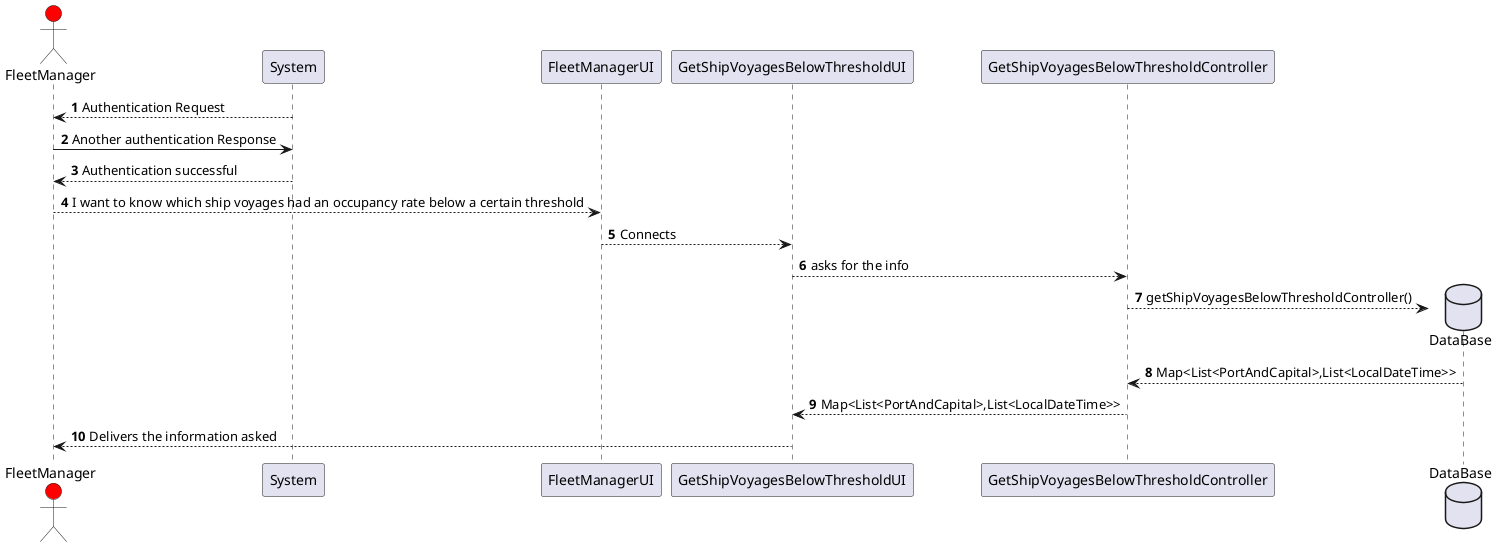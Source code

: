 @startuml

autonumber

actor FleetManager #red

System --> FleetManager: Authentication Request
FleetManager -> System : Another authentication Response
System --> FleetManager : Authentication successful
FleetManager --> FleetManagerUI : I want to know which ship voyages had an occupancy rate below a certain threshold
FleetManagerUI --> GetShipVoyagesBelowThresholdUI : Connects
GetShipVoyagesBelowThresholdUI --> GetShipVoyagesBelowThresholdController : asks for the info
database       "DataBase"              as db
GetShipVoyagesBelowThresholdController --> db** : getShipVoyagesBelowThresholdController()
db --> GetShipVoyagesBelowThresholdController : Map<List<PortAndCapital>,List<LocalDateTime>>
GetShipVoyagesBelowThresholdController --> GetShipVoyagesBelowThresholdUI : Map<List<PortAndCapital>,List<LocalDateTime>>
GetShipVoyagesBelowThresholdUI --> FleetManager : Delivers the information asked

@enduml